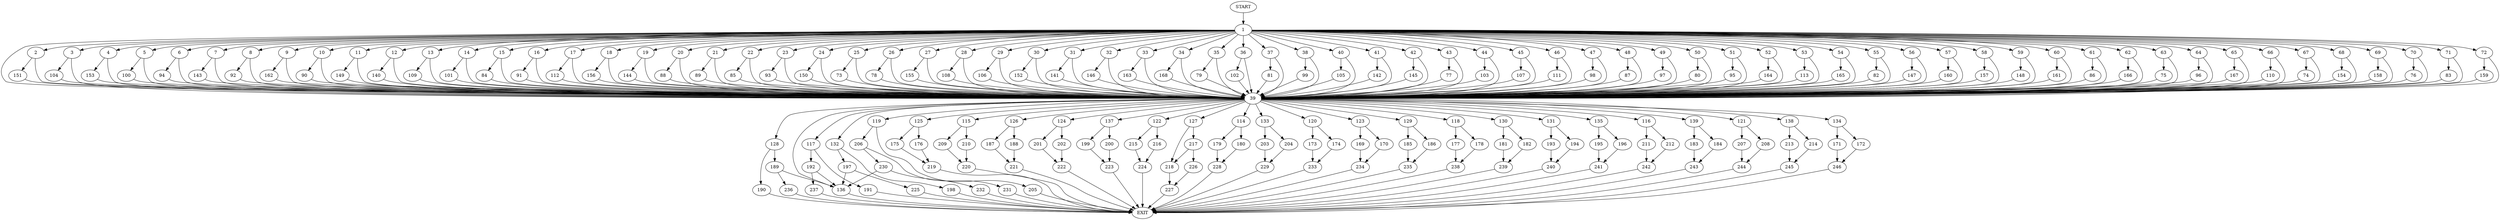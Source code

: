 digraph {
0 [label="START"]
247 [label="EXIT"]
0 -> 1
1 -> 2
1 -> 3
1 -> 4
1 -> 5
1 -> 6
1 -> 7
1 -> 8
1 -> 9
1 -> 10
1 -> 11
1 -> 12
1 -> 13
1 -> 14
1 -> 15
1 -> 16
1 -> 17
1 -> 18
1 -> 19
1 -> 20
1 -> 21
1 -> 22
1 -> 23
1 -> 24
1 -> 25
1 -> 26
1 -> 27
1 -> 28
1 -> 29
1 -> 30
1 -> 31
1 -> 32
1 -> 33
1 -> 34
1 -> 35
1 -> 36
1 -> 37
1 -> 38
1 -> 39
1 -> 40
1 -> 41
1 -> 42
1 -> 43
1 -> 44
1 -> 45
1 -> 46
1 -> 47
1 -> 48
1 -> 49
1 -> 50
1 -> 51
1 -> 52
1 -> 53
1 -> 54
1 -> 55
1 -> 56
1 -> 57
1 -> 58
1 -> 59
1 -> 60
1 -> 61
1 -> 62
1 -> 63
1 -> 64
1 -> 65
1 -> 66
1 -> 67
1 -> 68
1 -> 69
1 -> 70
1 -> 71
1 -> 72
25 -> 73
25 -> 39
67 -> 74
67 -> 39
63 -> 75
63 -> 39
70 -> 76
70 -> 39
43 -> 39
43 -> 77
26 -> 78
26 -> 39
35 -> 79
35 -> 39
50 -> 80
50 -> 39
37 -> 81
37 -> 39
55 -> 82
55 -> 39
71 -> 83
71 -> 39
15 -> 84
15 -> 39
22 -> 85
22 -> 39
61 -> 86
61 -> 39
48 -> 87
48 -> 39
20 -> 88
20 -> 39
21 -> 89
21 -> 39
10 -> 39
10 -> 90
16 -> 91
16 -> 39
8 -> 92
8 -> 39
23 -> 93
23 -> 39
6 -> 94
6 -> 39
51 -> 39
51 -> 95
64 -> 39
64 -> 96
49 -> 97
49 -> 39
47 -> 98
47 -> 39
38 -> 39
38 -> 99
5 -> 39
5 -> 100
14 -> 101
14 -> 39
36 -> 39
36 -> 102
44 -> 39
44 -> 103
3 -> 104
3 -> 39
40 -> 105
40 -> 39
29 -> 106
29 -> 39
45 -> 39
45 -> 107
28 -> 108
28 -> 39
13 -> 109
13 -> 39
66 -> 110
66 -> 39
46 -> 111
46 -> 39
17 -> 39
17 -> 112
53 -> 39
53 -> 113
39 -> 114
39 -> 115
39 -> 116
39 -> 117
39 -> 118
39 -> 119
39 -> 120
39 -> 121
39 -> 122
39 -> 123
39 -> 124
39 -> 125
39 -> 126
39 -> 127
39 -> 128
39 -> 129
39 -> 130
39 -> 131
39 -> 132
39 -> 133
39 -> 134
39 -> 135
39 -> 136
39 -> 137
39 -> 138
39 -> 139
12 -> 39
12 -> 140
31 -> 141
31 -> 39
41 -> 142
41 -> 39
7 -> 39
7 -> 143
19 -> 39
19 -> 144
42 -> 39
42 -> 145
32 -> 39
32 -> 146
56 -> 147
56 -> 39
59 -> 148
59 -> 39
11 -> 149
11 -> 39
24 -> 39
24 -> 150
2 -> 151
2 -> 39
30 -> 39
30 -> 152
4 -> 39
4 -> 153
68 -> 39
68 -> 154
27 -> 155
27 -> 39
18 -> 39
18 -> 156
58 -> 157
58 -> 39
69 -> 158
69 -> 39
72 -> 159
72 -> 39
57 -> 160
57 -> 39
60 -> 161
60 -> 39
9 -> 162
9 -> 39
33 -> 39
33 -> 163
52 -> 39
52 -> 164
54 -> 39
54 -> 165
62 -> 39
62 -> 166
65 -> 167
65 -> 39
34 -> 168
34 -> 39
165 -> 39
153 -> 39
84 -> 39
166 -> 39
159 -> 39
88 -> 39
155 -> 39
162 -> 39
106 -> 39
145 -> 39
146 -> 39
150 -> 39
161 -> 39
75 -> 39
105 -> 39
142 -> 39
164 -> 39
99 -> 39
102 -> 39
152 -> 39
110 -> 39
77 -> 39
112 -> 39
143 -> 39
107 -> 39
95 -> 39
85 -> 39
89 -> 39
98 -> 39
78 -> 39
81 -> 39
97 -> 39
94 -> 39
141 -> 39
100 -> 39
104 -> 39
90 -> 39
92 -> 39
163 -> 39
73 -> 39
147 -> 39
103 -> 39
148 -> 39
149 -> 39
101 -> 39
83 -> 39
156 -> 39
93 -> 39
144 -> 39
96 -> 39
87 -> 39
157 -> 39
109 -> 39
91 -> 39
154 -> 39
151 -> 39
86 -> 39
80 -> 39
140 -> 39
111 -> 39
168 -> 39
82 -> 39
113 -> 39
160 -> 39
76 -> 39
167 -> 39
108 -> 39
79 -> 39
158 -> 39
74 -> 39
123 -> 169
123 -> 170
134 -> 171
134 -> 172
120 -> 173
120 -> 174
125 -> 175
125 -> 176
118 -> 177
118 -> 178
114 -> 179
114 -> 180
130 -> 181
130 -> 182
139 -> 183
139 -> 184
129 -> 185
129 -> 186
126 -> 187
126 -> 188
128 -> 189
128 -> 190
117 -> 191
117 -> 192
131 -> 193
131 -> 194
135 -> 195
135 -> 196
132 -> 197
132 -> 198
137 -> 199
137 -> 200
124 -> 201
124 -> 202
133 -> 203
133 -> 204
119 -> 205
119 -> 206
121 -> 207
121 -> 208
136 -> 247
115 -> 209
115 -> 210
116 -> 211
116 -> 212
138 -> 213
138 -> 214
122 -> 215
122 -> 216
127 -> 217
127 -> 218
175 -> 219
176 -> 219
219 -> 247
210 -> 220
209 -> 220
220 -> 247
187 -> 221
188 -> 221
221 -> 247
201 -> 222
202 -> 222
222 -> 247
199 -> 223
200 -> 223
223 -> 247
216 -> 224
215 -> 224
224 -> 247
198 -> 247
197 -> 136
197 -> 225
225 -> 247
217 -> 226
217 -> 218
218 -> 227
226 -> 227
227 -> 247
179 -> 228
180 -> 228
228 -> 247
204 -> 229
203 -> 229
229 -> 247
206 -> 230
206 -> 231
205 -> 247
230 -> 136
230 -> 232
231 -> 247
232 -> 247
174 -> 233
173 -> 233
233 -> 247
170 -> 234
169 -> 234
234 -> 247
185 -> 235
186 -> 235
235 -> 247
189 -> 236
189 -> 136
190 -> 247
236 -> 247
191 -> 247
192 -> 237
192 -> 136
237 -> 247
178 -> 238
177 -> 238
238 -> 247
181 -> 239
182 -> 239
239 -> 247
194 -> 240
193 -> 240
240 -> 247
195 -> 241
196 -> 241
241 -> 247
211 -> 242
212 -> 242
242 -> 247
183 -> 243
184 -> 243
243 -> 247
208 -> 244
207 -> 244
244 -> 247
213 -> 245
214 -> 245
245 -> 247
171 -> 246
172 -> 246
246 -> 247
}
